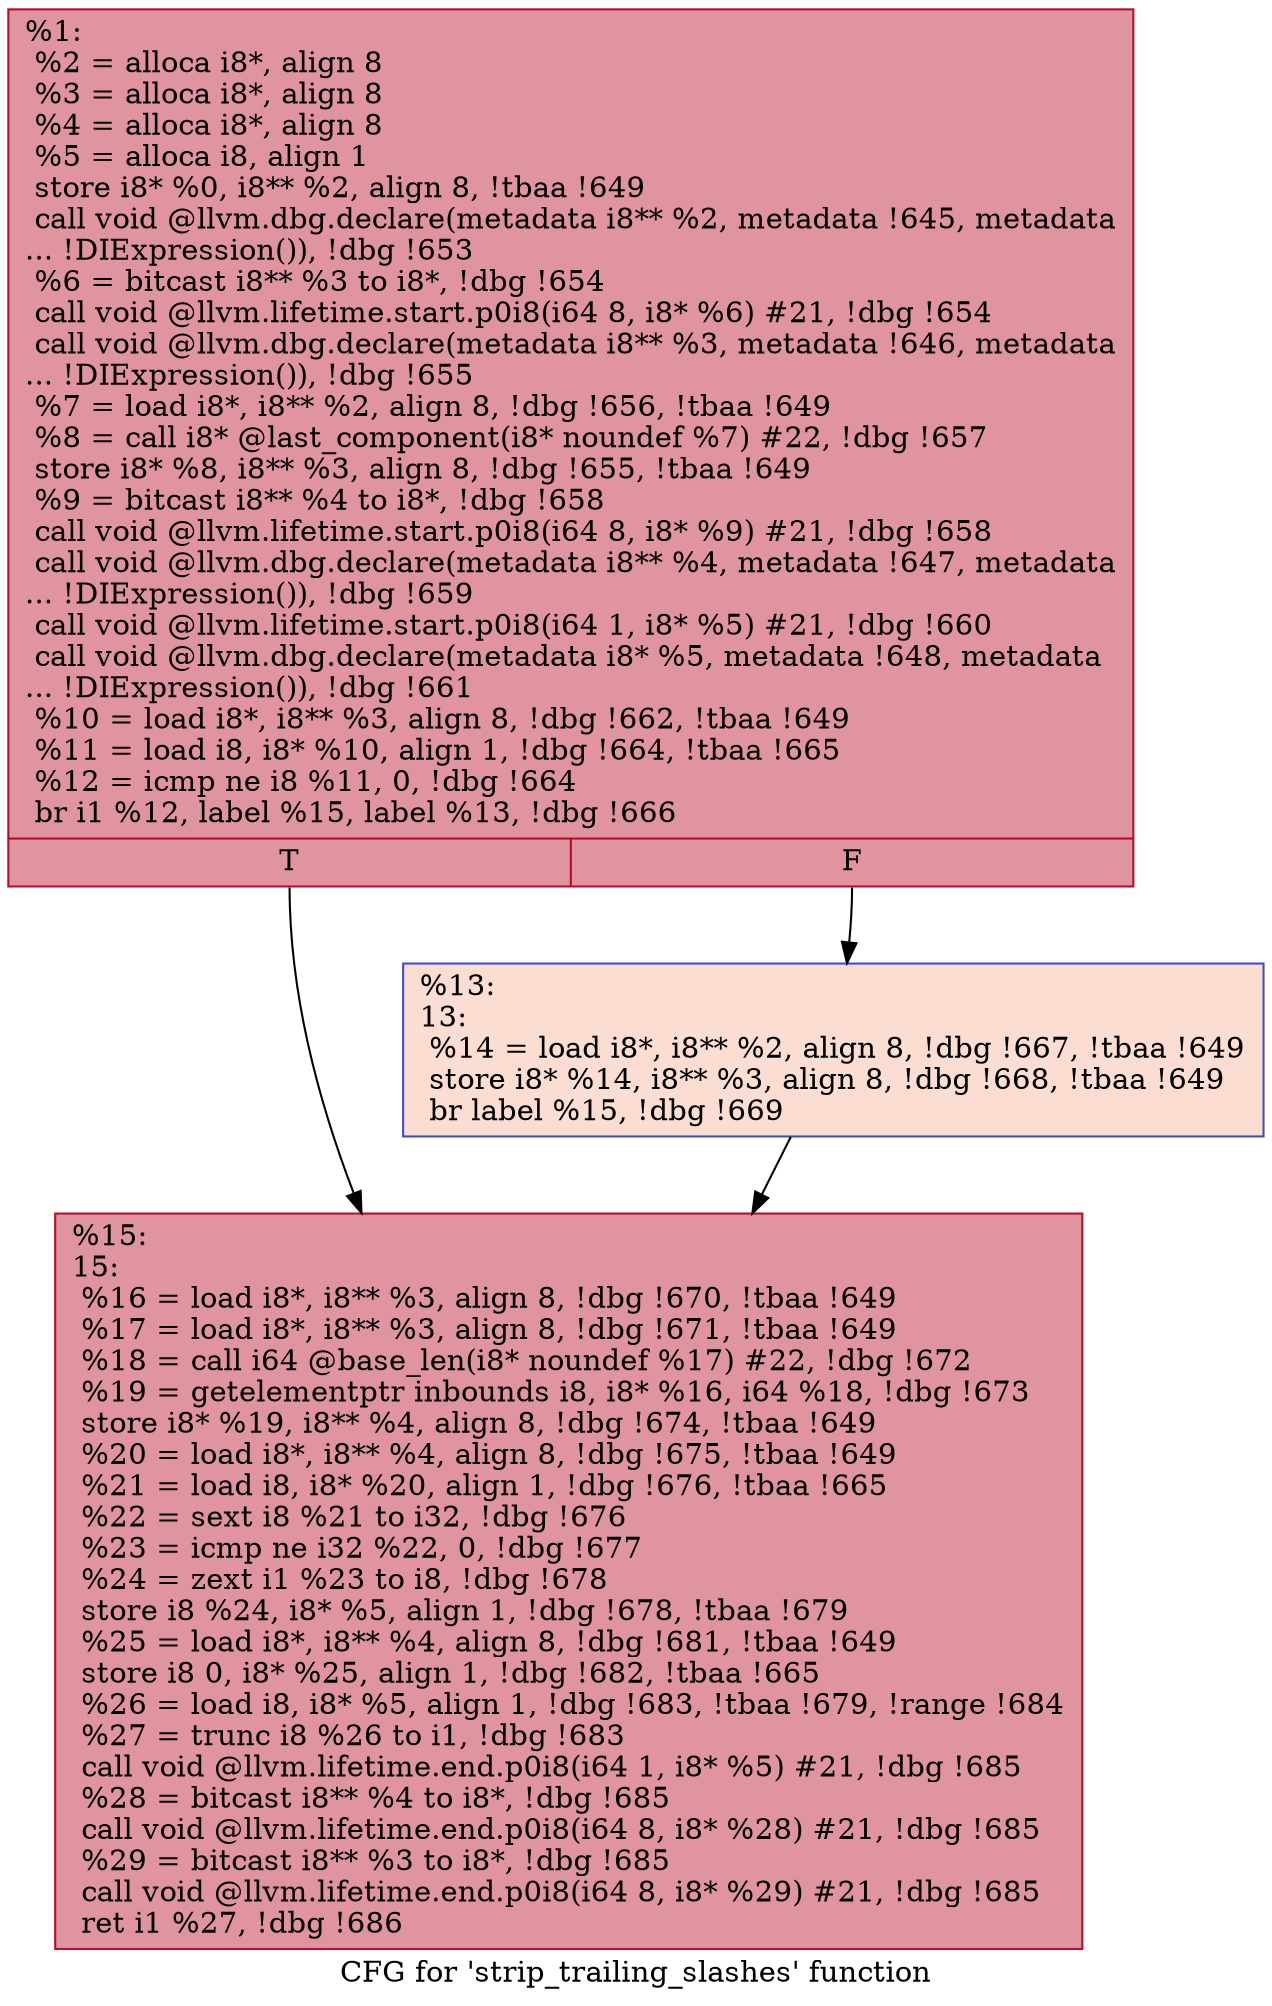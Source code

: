digraph "CFG for 'strip_trailing_slashes' function" {
	label="CFG for 'strip_trailing_slashes' function";

	Node0x6a6a60 [shape=record,color="#b70d28ff", style=filled, fillcolor="#b70d2870",label="{%1:\l  %2 = alloca i8*, align 8\l  %3 = alloca i8*, align 8\l  %4 = alloca i8*, align 8\l  %5 = alloca i8, align 1\l  store i8* %0, i8** %2, align 8, !tbaa !649\l  call void @llvm.dbg.declare(metadata i8** %2, metadata !645, metadata\l... !DIExpression()), !dbg !653\l  %6 = bitcast i8** %3 to i8*, !dbg !654\l  call void @llvm.lifetime.start.p0i8(i64 8, i8* %6) #21, !dbg !654\l  call void @llvm.dbg.declare(metadata i8** %3, metadata !646, metadata\l... !DIExpression()), !dbg !655\l  %7 = load i8*, i8** %2, align 8, !dbg !656, !tbaa !649\l  %8 = call i8* @last_component(i8* noundef %7) #22, !dbg !657\l  store i8* %8, i8** %3, align 8, !dbg !655, !tbaa !649\l  %9 = bitcast i8** %4 to i8*, !dbg !658\l  call void @llvm.lifetime.start.p0i8(i64 8, i8* %9) #21, !dbg !658\l  call void @llvm.dbg.declare(metadata i8** %4, metadata !647, metadata\l... !DIExpression()), !dbg !659\l  call void @llvm.lifetime.start.p0i8(i64 1, i8* %5) #21, !dbg !660\l  call void @llvm.dbg.declare(metadata i8* %5, metadata !648, metadata\l... !DIExpression()), !dbg !661\l  %10 = load i8*, i8** %3, align 8, !dbg !662, !tbaa !649\l  %11 = load i8, i8* %10, align 1, !dbg !664, !tbaa !665\l  %12 = icmp ne i8 %11, 0, !dbg !664\l  br i1 %12, label %15, label %13, !dbg !666\l|{<s0>T|<s1>F}}"];
	Node0x6a6a60:s0 -> Node0x6b8e50;
	Node0x6a6a60:s1 -> Node0x6b8e00;
	Node0x6b8e00 [shape=record,color="#3d50c3ff", style=filled, fillcolor="#f7b39670",label="{%13:\l13:                                               \l  %14 = load i8*, i8** %2, align 8, !dbg !667, !tbaa !649\l  store i8* %14, i8** %3, align 8, !dbg !668, !tbaa !649\l  br label %15, !dbg !669\l}"];
	Node0x6b8e00 -> Node0x6b8e50;
	Node0x6b8e50 [shape=record,color="#b70d28ff", style=filled, fillcolor="#b70d2870",label="{%15:\l15:                                               \l  %16 = load i8*, i8** %3, align 8, !dbg !670, !tbaa !649\l  %17 = load i8*, i8** %3, align 8, !dbg !671, !tbaa !649\l  %18 = call i64 @base_len(i8* noundef %17) #22, !dbg !672\l  %19 = getelementptr inbounds i8, i8* %16, i64 %18, !dbg !673\l  store i8* %19, i8** %4, align 8, !dbg !674, !tbaa !649\l  %20 = load i8*, i8** %4, align 8, !dbg !675, !tbaa !649\l  %21 = load i8, i8* %20, align 1, !dbg !676, !tbaa !665\l  %22 = sext i8 %21 to i32, !dbg !676\l  %23 = icmp ne i32 %22, 0, !dbg !677\l  %24 = zext i1 %23 to i8, !dbg !678\l  store i8 %24, i8* %5, align 1, !dbg !678, !tbaa !679\l  %25 = load i8*, i8** %4, align 8, !dbg !681, !tbaa !649\l  store i8 0, i8* %25, align 1, !dbg !682, !tbaa !665\l  %26 = load i8, i8* %5, align 1, !dbg !683, !tbaa !679, !range !684\l  %27 = trunc i8 %26 to i1, !dbg !683\l  call void @llvm.lifetime.end.p0i8(i64 1, i8* %5) #21, !dbg !685\l  %28 = bitcast i8** %4 to i8*, !dbg !685\l  call void @llvm.lifetime.end.p0i8(i64 8, i8* %28) #21, !dbg !685\l  %29 = bitcast i8** %3 to i8*, !dbg !685\l  call void @llvm.lifetime.end.p0i8(i64 8, i8* %29) #21, !dbg !685\l  ret i1 %27, !dbg !686\l}"];
}
